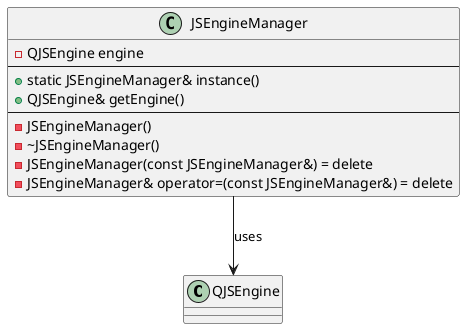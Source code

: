 @startuml

class QJSEngine

class JSEngineManager {
    - QJSEngine engine
    --
    + static JSEngineManager& instance()
    + QJSEngine& getEngine()
    --
    - JSEngineManager()
    - ~JSEngineManager()
    - JSEngineManager(const JSEngineManager&) = delete
    - JSEngineManager& operator=(const JSEngineManager&) = delete
}

JSEngineManager --> QJSEngine : uses

@enduml
